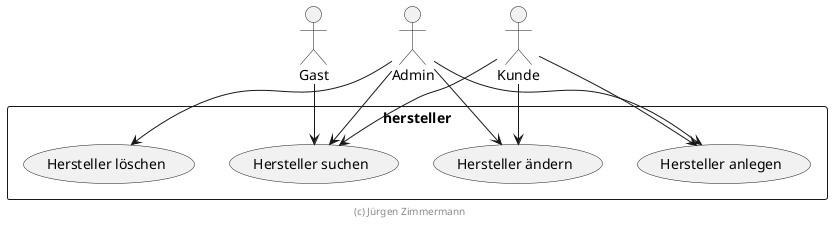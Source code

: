 ' Copyright (C) 2019 - present Juergen Zimmermann, Hochschule Karlsruhe
'
' This program is free software: you can redistribute it and/or modify
' it under the terms of the GNU General Public License as published by
' the Free Software Foundation, either version 3 of the License, or
' (at your option) any later version.
'
' This program is distributed in the hope that it will be useful,
' but WITHOUT ANY WARRANTY; without even the implied warranty of
' MERCHANTABILITY or FITNESS FOR A PARTICULAR PURPOSE.  See the
' GNU General Public License for more details.
'
' You should have received a copy of the GNU General Public License
' along with this program.  If not, see <https://www.gnu.org/licenses/>.

' Preview durch <Alt>d

@startuml Use Cases

actor Gast
actor Admin
actor Kunde

rectangle hersteller {
    Gast --> (Hersteller suchen)
    Admin --> (Hersteller suchen)
    Admin --> (Hersteller anlegen)
    Admin --> (Hersteller ändern)
    Admin --> (Hersteller löschen)
    Kunde --> (Hersteller suchen)
    Kunde --> (Hersteller anlegen)
    Kunde --> (Hersteller ändern)
}

footer (c) Jürgen Zimmermann

@enduml
